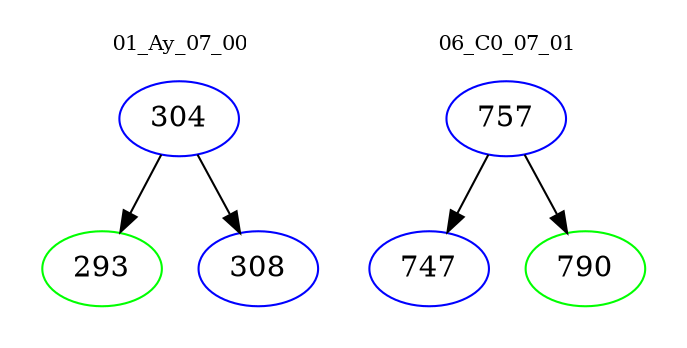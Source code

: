 digraph{
subgraph cluster_0 {
color = white
label = "01_Ay_07_00";
fontsize=10;
T0_304 [label="304", color="blue"]
T0_304 -> T0_293 [color="black"]
T0_293 [label="293", color="green"]
T0_304 -> T0_308 [color="black"]
T0_308 [label="308", color="blue"]
}
subgraph cluster_1 {
color = white
label = "06_C0_07_01";
fontsize=10;
T1_757 [label="757", color="blue"]
T1_757 -> T1_747 [color="black"]
T1_747 [label="747", color="blue"]
T1_757 -> T1_790 [color="black"]
T1_790 [label="790", color="green"]
}
}
